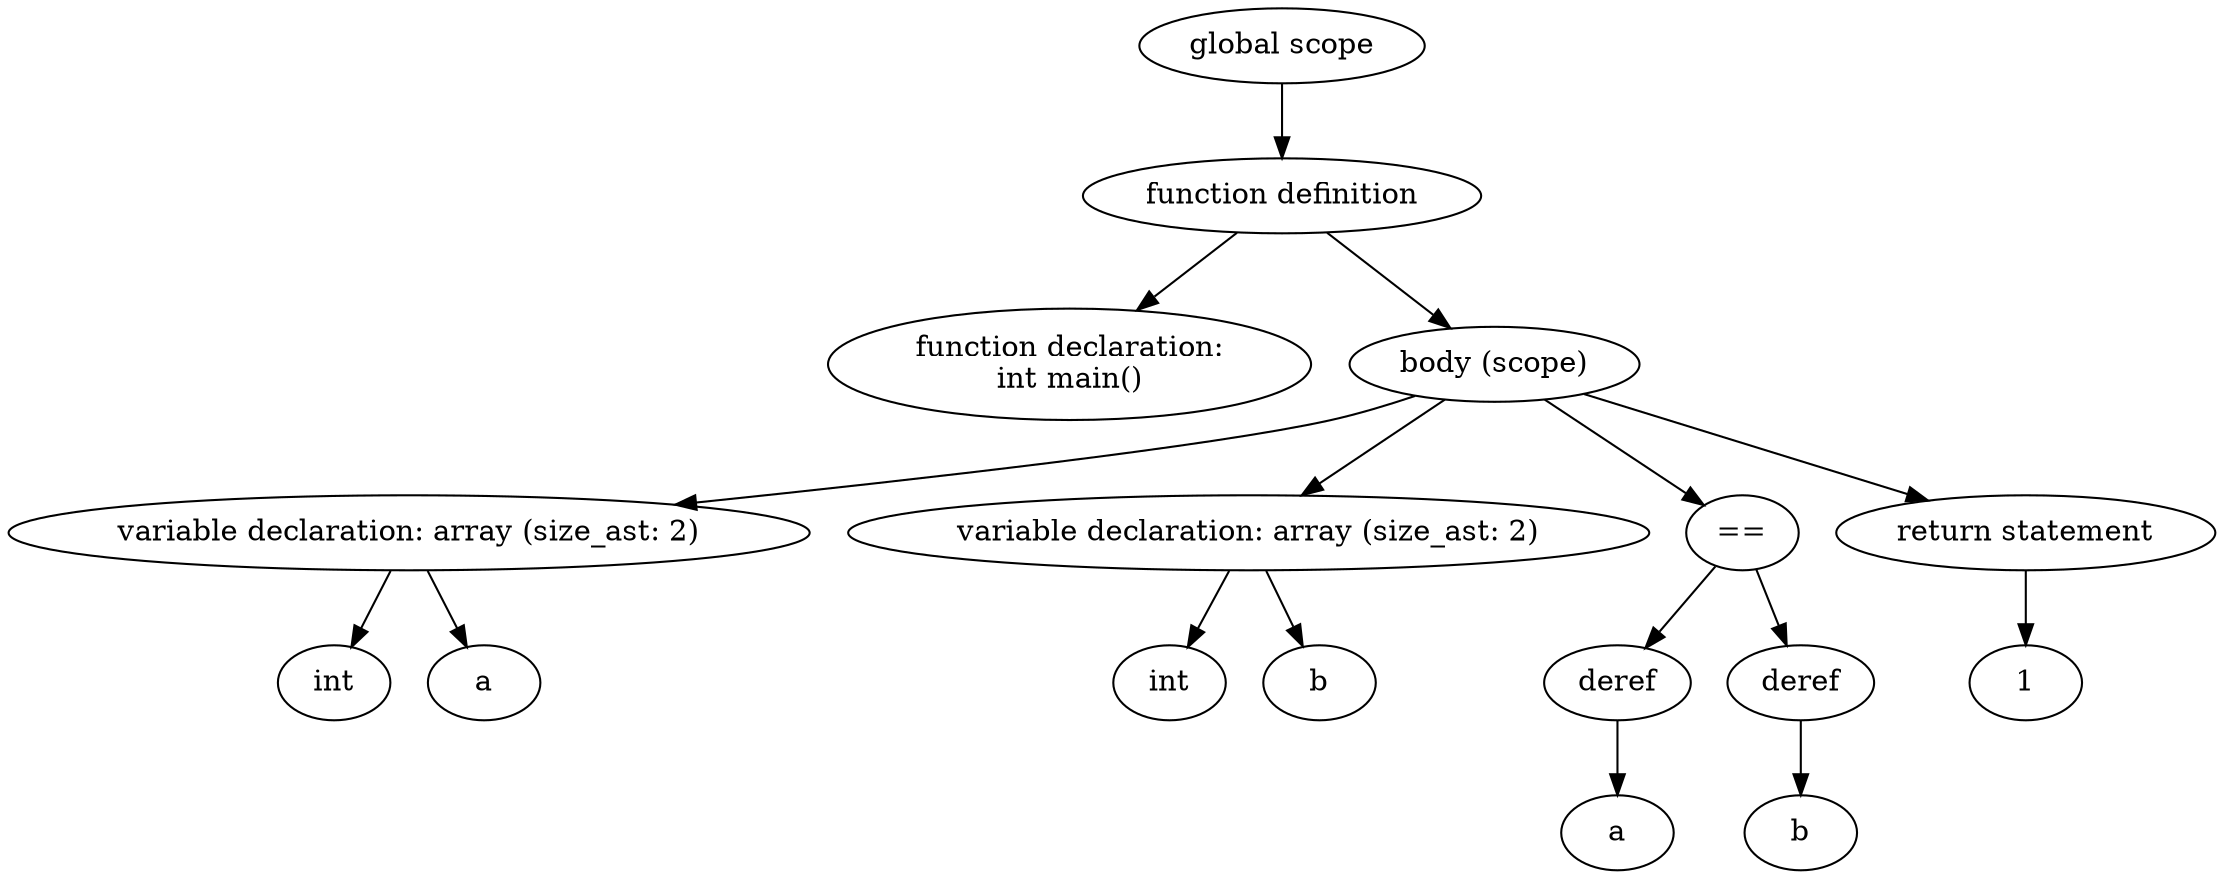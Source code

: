 digraph "Abstract Syntax Tree" {
	140480002505840 [label="function declaration:
int main()"]
	140480002506560 -> 140480002505840
	140480002505216 [label=int]
	140480002529408 -> 140480002505216
	140480002505552 [label=a]
	140480002529408 -> 140480002505552
	140480002529408 [label="variable declaration: array (size_ast: 2)"]
	140480002506224 -> 140480002529408
	140480002529072 [label=int]
	140480002527536 -> 140480002529072
	140480002504832 [label=b]
	140480002527536 -> 140480002504832
	140480002527536 [label="variable declaration: array (size_ast: 2)"]
	140480002506224 -> 140480002527536
	140480002527584 [label=a]
	140480002528640 -> 140480002527584
	140480002528640 [label=deref]
	140480002529360 -> 140480002528640
	140480002529024 [label=b]
	140480002528304 -> 140480002529024
	140480002528304 [label=deref]
	140480002529360 -> 140480002528304
	140480002529360 [label="=="]
	140480002506224 -> 140480002529360
	140480002529264 [label=1]
	140480002528208 -> 140480002529264
	140480002528208 [label="return statement"]
	140480002506224 -> 140480002528208
	140480002506224 [label="body (scope)"]
	140480002506560 -> 140480002506224
	140480002506560 [label="function definition"]
	140480002506656 -> 140480002506560
	140480002506656 [label="global scope"]
}
